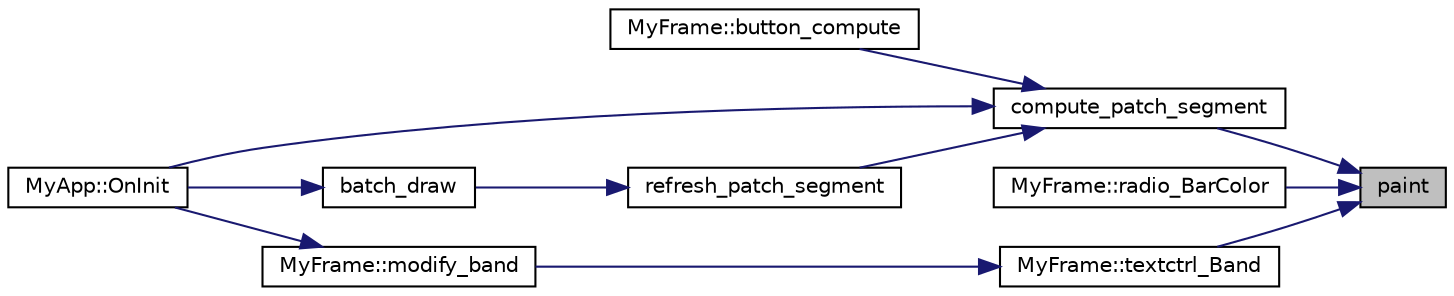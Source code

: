 digraph "paint"
{
 // LATEX_PDF_SIZE
  edge [fontname="Helvetica",fontsize="10",labelfontname="Helvetica",labelfontsize="10"];
  node [fontname="Helvetica",fontsize="10",shape=record];
  rankdir="RL";
  Node1 [label="paint",height=0.2,width=0.4,color="black", fillcolor="grey75", style="filled", fontcolor="black",tooltip="Compute Max. & Min. of matrix elements. Compute color of each patch."];
  Node1 -> Node2 [dir="back",color="midnightblue",fontsize="10",style="solid",fontname="Helvetica"];
  Node2 [label="compute_patch_segment",height=0.2,width=0.4,color="black", fillcolor="white", style="filled",URL="$menu_8hpp.html#a3281d6fac7f0edb03da537a8614ad4f7",tooltip=" "];
  Node2 -> Node3 [dir="back",color="midnightblue",fontsize="10",style="solid",fontname="Helvetica"];
  Node3 [label="MyFrame::button_compute",height=0.2,width=0.4,color="black", fillcolor="white", style="filled",URL="$class_my_frame.html#af0577d3c50593fe302ec6871f674f5de",tooltip=" "];
  Node2 -> Node4 [dir="back",color="midnightblue",fontsize="10",style="solid",fontname="Helvetica"];
  Node4 [label="MyApp::OnInit",height=0.2,width=0.4,color="black", fillcolor="white", style="filled",URL="$class_my_app.html#a79fa75d1155f0e85e20f2869538296d6",tooltip="Main routine of FermiSurfer."];
  Node2 -> Node5 [dir="back",color="midnightblue",fontsize="10",style="solid",fontname="Helvetica"];
  Node5 [label="refresh_patch_segment",height=0.2,width=0.4,color="black", fillcolor="white", style="filled",URL="$menu_8hpp.html#adce1554f6b0b639a496fb5852473e593",tooltip=" "];
  Node5 -> Node6 [dir="back",color="midnightblue",fontsize="10",style="solid",fontname="Helvetica"];
  Node6 [label="batch_draw",height=0.2,width=0.4,color="black", fillcolor="white", style="filled",URL="$fermisurfer_8cpp.html#a4e176182333ca88389c99e9052900ec0",tooltip="Glut Display function called by glutDisplayFunc."];
  Node6 -> Node4 [dir="back",color="midnightblue",fontsize="10",style="solid",fontname="Helvetica"];
  Node1 -> Node7 [dir="back",color="midnightblue",fontsize="10",style="solid",fontname="Helvetica"];
  Node7 [label="MyFrame::radio_BarColor",height=0.2,width=0.4,color="black", fillcolor="white", style="filled",URL="$class_my_frame.html#a2027d2a536a0d9b574134dff9d89959e",tooltip="Change Brillouin zone (fbz)"];
  Node1 -> Node8 [dir="back",color="midnightblue",fontsize="10",style="solid",fontname="Helvetica"];
  Node8 [label="MyFrame::textctrl_Band",height=0.2,width=0.4,color="black", fillcolor="white", style="filled",URL="$class_my_frame.html#aad9d42de03bb7db257c1dc3d6c143ef5",tooltip="Change band color (::blackback)"];
  Node8 -> Node9 [dir="back",color="midnightblue",fontsize="10",style="solid",fontname="Helvetica"];
  Node9 [label="MyFrame::modify_band",height=0.2,width=0.4,color="black", fillcolor="white", style="filled",URL="$class_my_frame.html#ace60b2d1541e7631b97d280529f1a2c8",tooltip=" "];
  Node9 -> Node4 [dir="back",color="midnightblue",fontsize="10",style="solid",fontname="Helvetica"];
}
